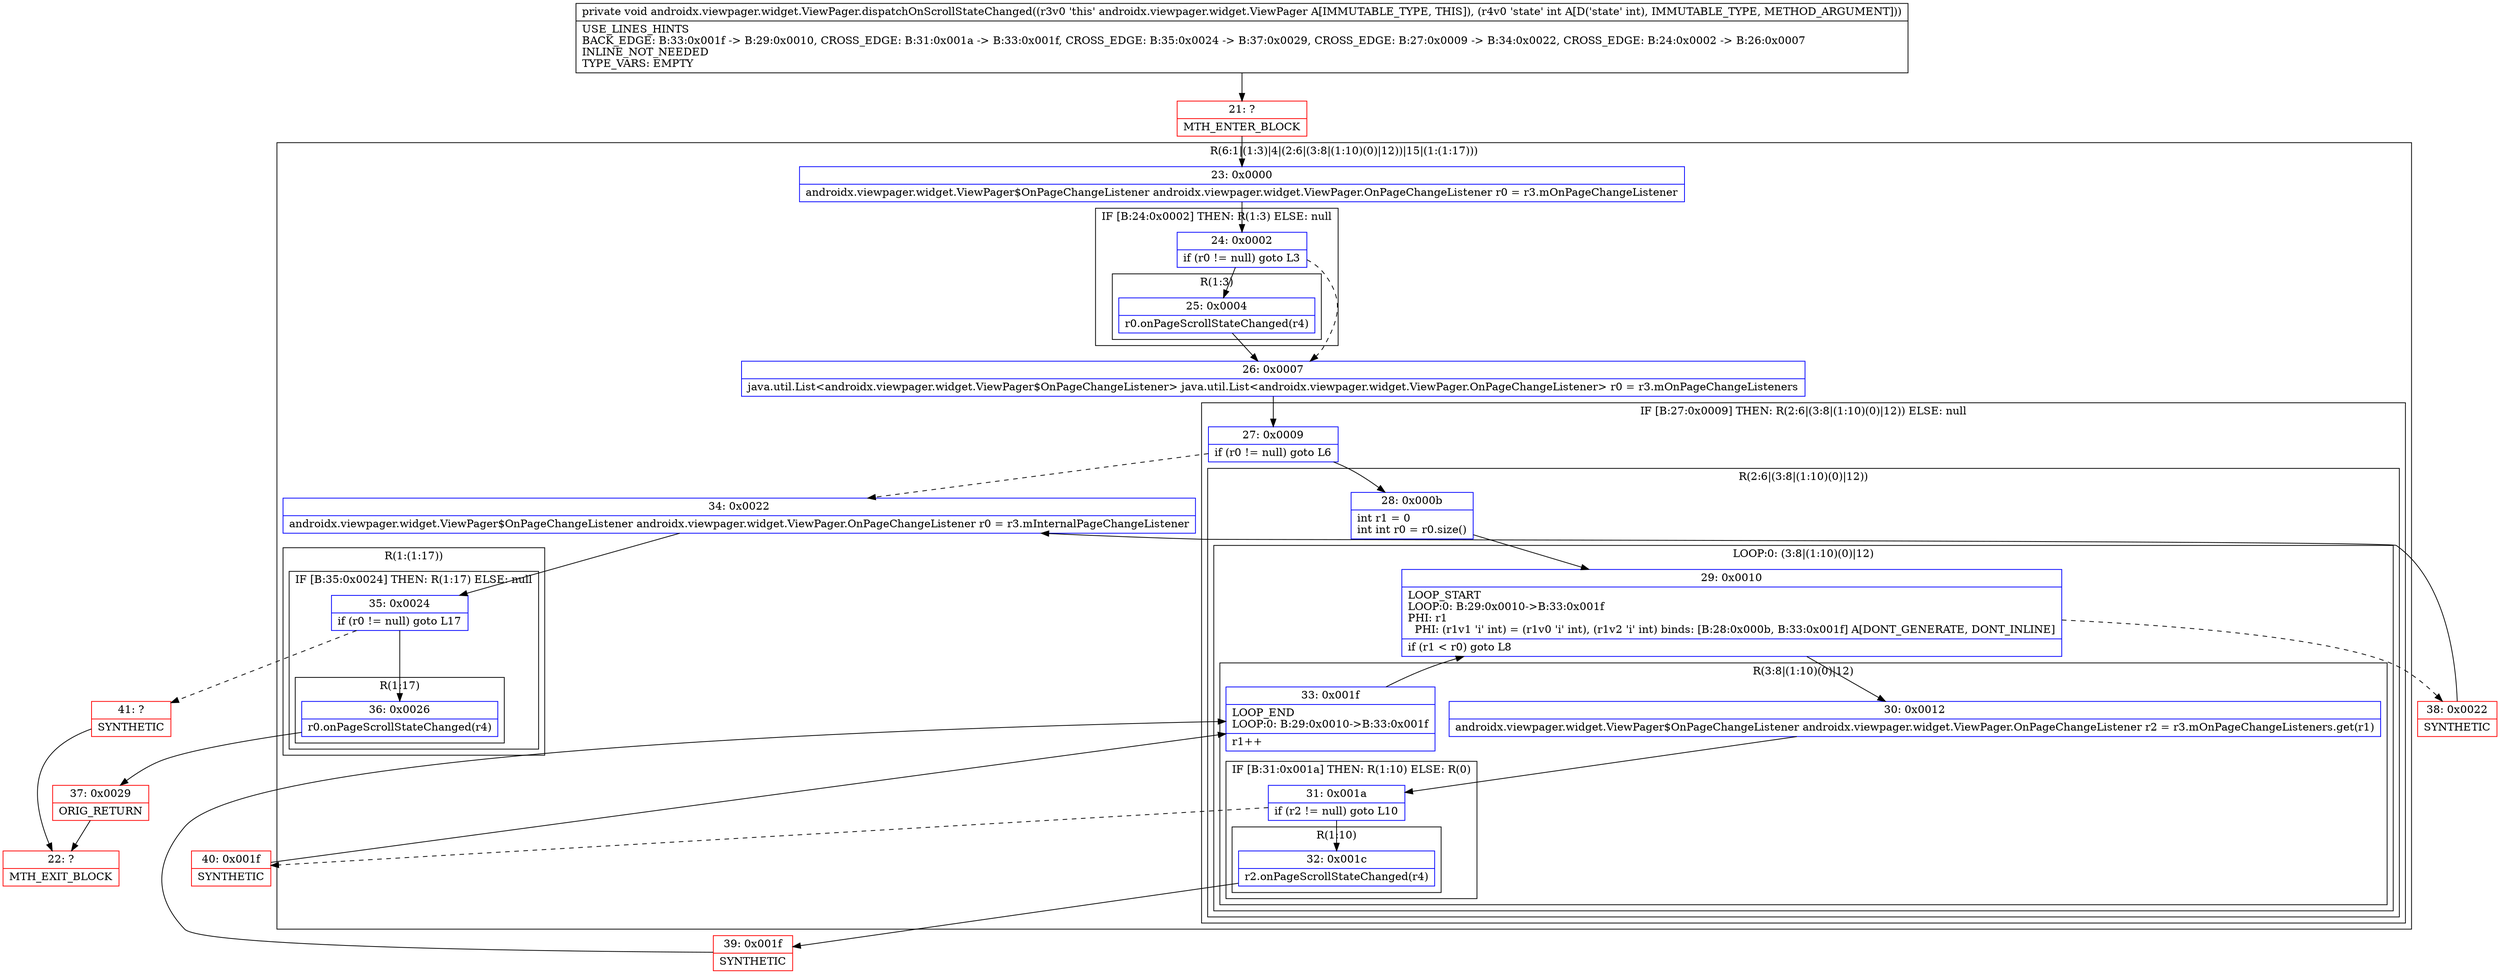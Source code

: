 digraph "CFG forandroidx.viewpager.widget.ViewPager.dispatchOnScrollStateChanged(I)V" {
subgraph cluster_Region_1721473025 {
label = "R(6:1|(1:3)|4|(2:6|(3:8|(1:10)(0)|12))|15|(1:(1:17)))";
node [shape=record,color=blue];
Node_23 [shape=record,label="{23\:\ 0x0000|androidx.viewpager.widget.ViewPager$OnPageChangeListener androidx.viewpager.widget.ViewPager.OnPageChangeListener r0 = r3.mOnPageChangeListener\l}"];
subgraph cluster_IfRegion_1826131561 {
label = "IF [B:24:0x0002] THEN: R(1:3) ELSE: null";
node [shape=record,color=blue];
Node_24 [shape=record,label="{24\:\ 0x0002|if (r0 != null) goto L3\l}"];
subgraph cluster_Region_1980475066 {
label = "R(1:3)";
node [shape=record,color=blue];
Node_25 [shape=record,label="{25\:\ 0x0004|r0.onPageScrollStateChanged(r4)\l}"];
}
}
Node_26 [shape=record,label="{26\:\ 0x0007|java.util.List\<androidx.viewpager.widget.ViewPager$OnPageChangeListener\> java.util.List\<androidx.viewpager.widget.ViewPager.OnPageChangeListener\> r0 = r3.mOnPageChangeListeners\l}"];
subgraph cluster_IfRegion_350477871 {
label = "IF [B:27:0x0009] THEN: R(2:6|(3:8|(1:10)(0)|12)) ELSE: null";
node [shape=record,color=blue];
Node_27 [shape=record,label="{27\:\ 0x0009|if (r0 != null) goto L6\l}"];
subgraph cluster_Region_780273442 {
label = "R(2:6|(3:8|(1:10)(0)|12))";
node [shape=record,color=blue];
Node_28 [shape=record,label="{28\:\ 0x000b|int r1 = 0\lint int r0 = r0.size()\l}"];
subgraph cluster_LoopRegion_655136362 {
label = "LOOP:0: (3:8|(1:10)(0)|12)";
node [shape=record,color=blue];
Node_29 [shape=record,label="{29\:\ 0x0010|LOOP_START\lLOOP:0: B:29:0x0010\-\>B:33:0x001f\lPHI: r1 \l  PHI: (r1v1 'i' int) = (r1v0 'i' int), (r1v2 'i' int) binds: [B:28:0x000b, B:33:0x001f] A[DONT_GENERATE, DONT_INLINE]\l|if (r1 \< r0) goto L8\l}"];
subgraph cluster_Region_420032190 {
label = "R(3:8|(1:10)(0)|12)";
node [shape=record,color=blue];
Node_30 [shape=record,label="{30\:\ 0x0012|androidx.viewpager.widget.ViewPager$OnPageChangeListener androidx.viewpager.widget.ViewPager.OnPageChangeListener r2 = r3.mOnPageChangeListeners.get(r1)\l}"];
subgraph cluster_IfRegion_343884117 {
label = "IF [B:31:0x001a] THEN: R(1:10) ELSE: R(0)";
node [shape=record,color=blue];
Node_31 [shape=record,label="{31\:\ 0x001a|if (r2 != null) goto L10\l}"];
subgraph cluster_Region_408769060 {
label = "R(1:10)";
node [shape=record,color=blue];
Node_32 [shape=record,label="{32\:\ 0x001c|r2.onPageScrollStateChanged(r4)\l}"];
}
subgraph cluster_Region_1645082264 {
label = "R(0)";
node [shape=record,color=blue];
}
}
Node_33 [shape=record,label="{33\:\ 0x001f|LOOP_END\lLOOP:0: B:29:0x0010\-\>B:33:0x001f\l|r1++\l}"];
}
}
}
}
Node_34 [shape=record,label="{34\:\ 0x0022|androidx.viewpager.widget.ViewPager$OnPageChangeListener androidx.viewpager.widget.ViewPager.OnPageChangeListener r0 = r3.mInternalPageChangeListener\l}"];
subgraph cluster_Region_1877219313 {
label = "R(1:(1:17))";
node [shape=record,color=blue];
subgraph cluster_IfRegion_100761437 {
label = "IF [B:35:0x0024] THEN: R(1:17) ELSE: null";
node [shape=record,color=blue];
Node_35 [shape=record,label="{35\:\ 0x0024|if (r0 != null) goto L17\l}"];
subgraph cluster_Region_764684113 {
label = "R(1:17)";
node [shape=record,color=blue];
Node_36 [shape=record,label="{36\:\ 0x0026|r0.onPageScrollStateChanged(r4)\l}"];
}
}
}
}
Node_21 [shape=record,color=red,label="{21\:\ ?|MTH_ENTER_BLOCK\l}"];
Node_39 [shape=record,color=red,label="{39\:\ 0x001f|SYNTHETIC\l}"];
Node_40 [shape=record,color=red,label="{40\:\ 0x001f|SYNTHETIC\l}"];
Node_38 [shape=record,color=red,label="{38\:\ 0x0022|SYNTHETIC\l}"];
Node_37 [shape=record,color=red,label="{37\:\ 0x0029|ORIG_RETURN\l}"];
Node_22 [shape=record,color=red,label="{22\:\ ?|MTH_EXIT_BLOCK\l}"];
Node_41 [shape=record,color=red,label="{41\:\ ?|SYNTHETIC\l}"];
MethodNode[shape=record,label="{private void androidx.viewpager.widget.ViewPager.dispatchOnScrollStateChanged((r3v0 'this' androidx.viewpager.widget.ViewPager A[IMMUTABLE_TYPE, THIS]), (r4v0 'state' int A[D('state' int), IMMUTABLE_TYPE, METHOD_ARGUMENT]))  | USE_LINES_HINTS\lBACK_EDGE: B:33:0x001f \-\> B:29:0x0010, CROSS_EDGE: B:31:0x001a \-\> B:33:0x001f, CROSS_EDGE: B:35:0x0024 \-\> B:37:0x0029, CROSS_EDGE: B:27:0x0009 \-\> B:34:0x0022, CROSS_EDGE: B:24:0x0002 \-\> B:26:0x0007\lINLINE_NOT_NEEDED\lTYPE_VARS: EMPTY\l}"];
MethodNode -> Node_21;Node_23 -> Node_24;
Node_24 -> Node_25;
Node_24 -> Node_26[style=dashed];
Node_25 -> Node_26;
Node_26 -> Node_27;
Node_27 -> Node_28;
Node_27 -> Node_34[style=dashed];
Node_28 -> Node_29;
Node_29 -> Node_30;
Node_29 -> Node_38[style=dashed];
Node_30 -> Node_31;
Node_31 -> Node_32;
Node_31 -> Node_40[style=dashed];
Node_32 -> Node_39;
Node_33 -> Node_29;
Node_34 -> Node_35;
Node_35 -> Node_36;
Node_35 -> Node_41[style=dashed];
Node_36 -> Node_37;
Node_21 -> Node_23;
Node_39 -> Node_33;
Node_40 -> Node_33;
Node_38 -> Node_34;
Node_37 -> Node_22;
Node_41 -> Node_22;
}

